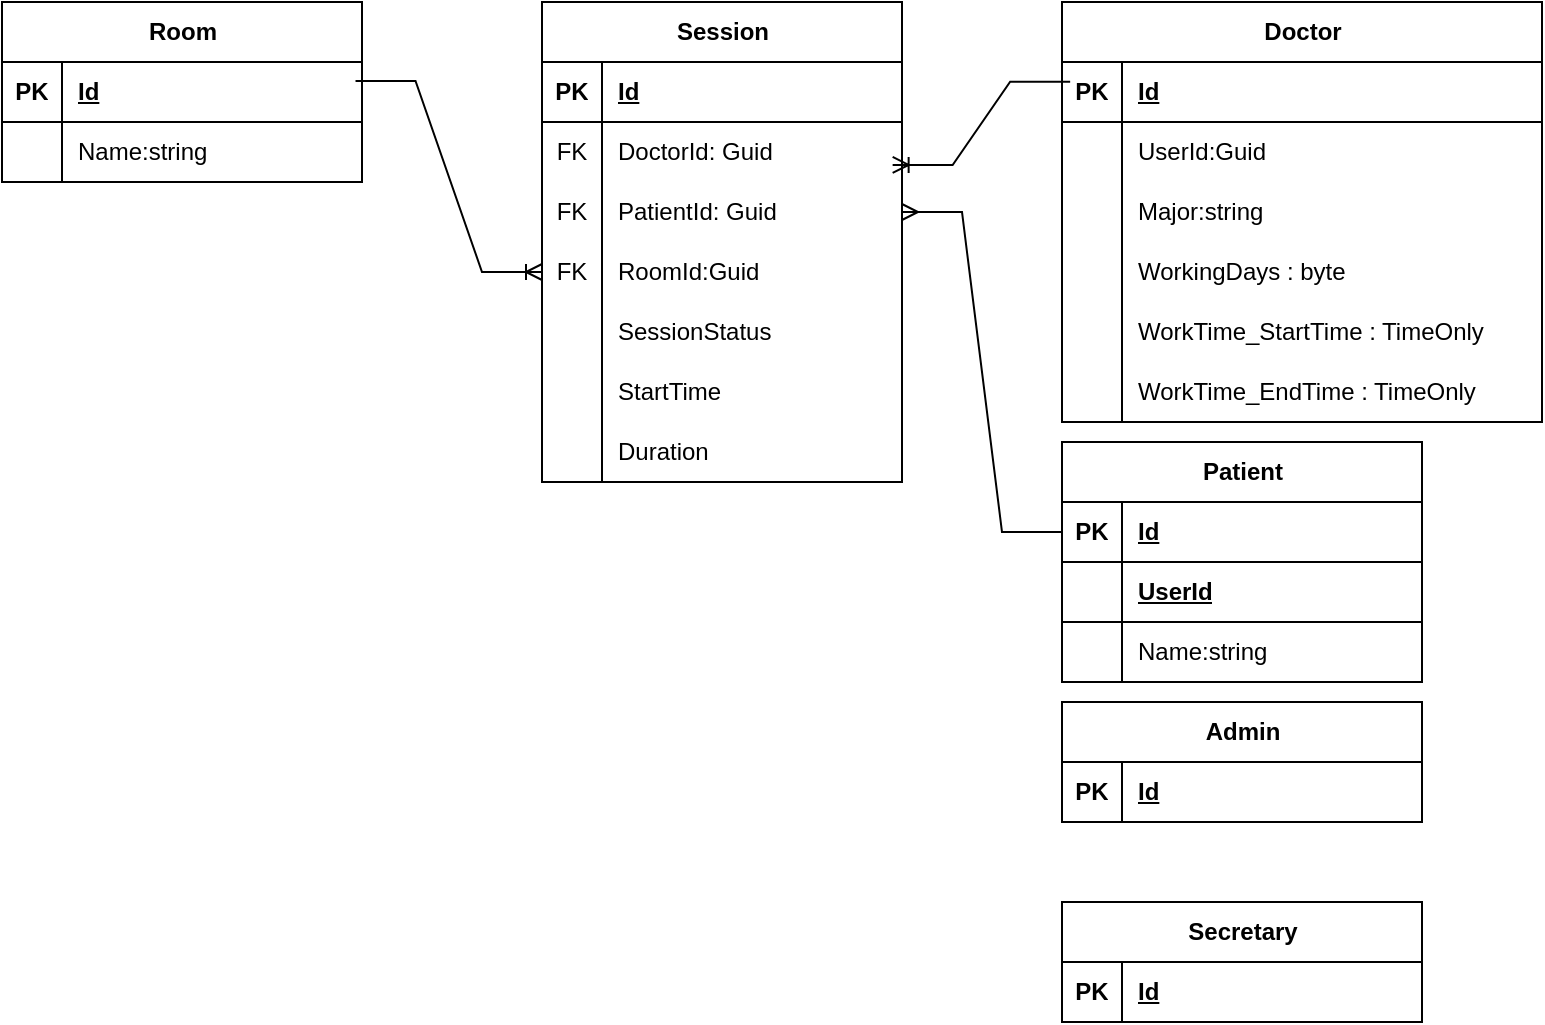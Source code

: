 <mxfile version="28.0.6">
  <diagram name="Page-1" id="rcyCrpjcyk5ADd6fXSJw">
    <mxGraphModel dx="2039" dy="601" grid="1" gridSize="10" guides="1" tooltips="1" connect="1" arrows="1" fold="1" page="1" pageScale="1" pageWidth="850" pageHeight="1100" math="0" shadow="0">
      <root>
        <mxCell id="0" />
        <mxCell id="1" parent="0" />
        <mxCell id="MzAJy9pqRmVcV1UiM8F_-1" value="Session" style="shape=table;startSize=30;container=1;collapsible=1;childLayout=tableLayout;fixedRows=1;rowLines=0;fontStyle=1;align=center;resizeLast=1;html=1;" parent="1" vertex="1">
          <mxGeometry x="260" y="210" width="180" height="240" as="geometry" />
        </mxCell>
        <mxCell id="MzAJy9pqRmVcV1UiM8F_-2" value="" style="shape=tableRow;horizontal=0;startSize=0;swimlaneHead=0;swimlaneBody=0;fillColor=none;collapsible=0;dropTarget=0;points=[[0,0.5],[1,0.5]];portConstraint=eastwest;top=0;left=0;right=0;bottom=1;" parent="MzAJy9pqRmVcV1UiM8F_-1" vertex="1">
          <mxGeometry y="30" width="180" height="30" as="geometry" />
        </mxCell>
        <mxCell id="MzAJy9pqRmVcV1UiM8F_-3" value="PK" style="shape=partialRectangle;connectable=0;fillColor=none;top=0;left=0;bottom=0;right=0;fontStyle=1;overflow=hidden;whiteSpace=wrap;html=1;" parent="MzAJy9pqRmVcV1UiM8F_-2" vertex="1">
          <mxGeometry width="30" height="30" as="geometry">
            <mxRectangle width="30" height="30" as="alternateBounds" />
          </mxGeometry>
        </mxCell>
        <mxCell id="MzAJy9pqRmVcV1UiM8F_-4" value="Id" style="shape=partialRectangle;connectable=0;fillColor=none;top=0;left=0;bottom=0;right=0;align=left;spacingLeft=6;fontStyle=5;overflow=hidden;whiteSpace=wrap;html=1;" parent="MzAJy9pqRmVcV1UiM8F_-2" vertex="1">
          <mxGeometry x="30" width="150" height="30" as="geometry">
            <mxRectangle width="150" height="30" as="alternateBounds" />
          </mxGeometry>
        </mxCell>
        <mxCell id="MzAJy9pqRmVcV1UiM8F_-5" value="" style="shape=tableRow;horizontal=0;startSize=0;swimlaneHead=0;swimlaneBody=0;fillColor=none;collapsible=0;dropTarget=0;points=[[0,0.5],[1,0.5]];portConstraint=eastwest;top=0;left=0;right=0;bottom=0;" parent="MzAJy9pqRmVcV1UiM8F_-1" vertex="1">
          <mxGeometry y="60" width="180" height="30" as="geometry" />
        </mxCell>
        <mxCell id="MzAJy9pqRmVcV1UiM8F_-6" value="FK" style="shape=partialRectangle;connectable=0;fillColor=none;top=0;left=0;bottom=0;right=0;editable=1;overflow=hidden;whiteSpace=wrap;html=1;" parent="MzAJy9pqRmVcV1UiM8F_-5" vertex="1">
          <mxGeometry width="30" height="30" as="geometry">
            <mxRectangle width="30" height="30" as="alternateBounds" />
          </mxGeometry>
        </mxCell>
        <mxCell id="MzAJy9pqRmVcV1UiM8F_-7" value="DoctorId: Guid" style="shape=partialRectangle;connectable=0;fillColor=none;top=0;left=0;bottom=0;right=0;align=left;spacingLeft=6;overflow=hidden;whiteSpace=wrap;html=1;" parent="MzAJy9pqRmVcV1UiM8F_-5" vertex="1">
          <mxGeometry x="30" width="150" height="30" as="geometry">
            <mxRectangle width="150" height="30" as="alternateBounds" />
          </mxGeometry>
        </mxCell>
        <mxCell id="MzAJy9pqRmVcV1UiM8F_-8" value="" style="shape=tableRow;horizontal=0;startSize=0;swimlaneHead=0;swimlaneBody=0;fillColor=none;collapsible=0;dropTarget=0;points=[[0,0.5],[1,0.5]];portConstraint=eastwest;top=0;left=0;right=0;bottom=0;" parent="MzAJy9pqRmVcV1UiM8F_-1" vertex="1">
          <mxGeometry y="90" width="180" height="30" as="geometry" />
        </mxCell>
        <mxCell id="MzAJy9pqRmVcV1UiM8F_-9" value="FK" style="shape=partialRectangle;connectable=0;fillColor=none;top=0;left=0;bottom=0;right=0;editable=1;overflow=hidden;whiteSpace=wrap;html=1;" parent="MzAJy9pqRmVcV1UiM8F_-8" vertex="1">
          <mxGeometry width="30" height="30" as="geometry">
            <mxRectangle width="30" height="30" as="alternateBounds" />
          </mxGeometry>
        </mxCell>
        <mxCell id="MzAJy9pqRmVcV1UiM8F_-10" value="PatientId: Guid" style="shape=partialRectangle;connectable=0;fillColor=none;top=0;left=0;bottom=0;right=0;align=left;spacingLeft=6;overflow=hidden;whiteSpace=wrap;html=1;" parent="MzAJy9pqRmVcV1UiM8F_-8" vertex="1">
          <mxGeometry x="30" width="150" height="30" as="geometry">
            <mxRectangle width="150" height="30" as="alternateBounds" />
          </mxGeometry>
        </mxCell>
        <mxCell id="MzAJy9pqRmVcV1UiM8F_-81" value="" style="shape=tableRow;horizontal=0;startSize=0;swimlaneHead=0;swimlaneBody=0;fillColor=none;collapsible=0;dropTarget=0;points=[[0,0.5],[1,0.5]];portConstraint=eastwest;top=0;left=0;right=0;bottom=0;" parent="MzAJy9pqRmVcV1UiM8F_-1" vertex="1">
          <mxGeometry y="120" width="180" height="30" as="geometry" />
        </mxCell>
        <mxCell id="MzAJy9pqRmVcV1UiM8F_-82" value="FK" style="shape=partialRectangle;connectable=0;fillColor=none;top=0;left=0;bottom=0;right=0;editable=1;overflow=hidden;whiteSpace=wrap;html=1;" parent="MzAJy9pqRmVcV1UiM8F_-81" vertex="1">
          <mxGeometry width="30" height="30" as="geometry">
            <mxRectangle width="30" height="30" as="alternateBounds" />
          </mxGeometry>
        </mxCell>
        <mxCell id="MzAJy9pqRmVcV1UiM8F_-83" value="RoomId:Guid" style="shape=partialRectangle;connectable=0;fillColor=none;top=0;left=0;bottom=0;right=0;align=left;spacingLeft=6;overflow=hidden;whiteSpace=wrap;html=1;" parent="MzAJy9pqRmVcV1UiM8F_-81" vertex="1">
          <mxGeometry x="30" width="150" height="30" as="geometry">
            <mxRectangle width="150" height="30" as="alternateBounds" />
          </mxGeometry>
        </mxCell>
        <mxCell id="MzAJy9pqRmVcV1UiM8F_-11" value="" style="shape=tableRow;horizontal=0;startSize=0;swimlaneHead=0;swimlaneBody=0;fillColor=none;collapsible=0;dropTarget=0;points=[[0,0.5],[1,0.5]];portConstraint=eastwest;top=0;left=0;right=0;bottom=0;" parent="MzAJy9pqRmVcV1UiM8F_-1" vertex="1">
          <mxGeometry y="150" width="180" height="30" as="geometry" />
        </mxCell>
        <mxCell id="MzAJy9pqRmVcV1UiM8F_-12" value="" style="shape=partialRectangle;connectable=0;fillColor=none;top=0;left=0;bottom=0;right=0;editable=1;overflow=hidden;whiteSpace=wrap;html=1;" parent="MzAJy9pqRmVcV1UiM8F_-11" vertex="1">
          <mxGeometry width="30" height="30" as="geometry">
            <mxRectangle width="30" height="30" as="alternateBounds" />
          </mxGeometry>
        </mxCell>
        <mxCell id="MzAJy9pqRmVcV1UiM8F_-13" value="SessionStatus" style="shape=partialRectangle;connectable=0;fillColor=none;top=0;left=0;bottom=0;right=0;align=left;spacingLeft=6;overflow=hidden;whiteSpace=wrap;html=1;" parent="MzAJy9pqRmVcV1UiM8F_-11" vertex="1">
          <mxGeometry x="30" width="150" height="30" as="geometry">
            <mxRectangle width="150" height="30" as="alternateBounds" />
          </mxGeometry>
        </mxCell>
        <mxCell id="MzAJy9pqRmVcV1UiM8F_-15" value="" style="shape=tableRow;horizontal=0;startSize=0;swimlaneHead=0;swimlaneBody=0;fillColor=none;collapsible=0;dropTarget=0;points=[[0,0.5],[1,0.5]];portConstraint=eastwest;top=0;left=0;right=0;bottom=0;" parent="MzAJy9pqRmVcV1UiM8F_-1" vertex="1">
          <mxGeometry y="180" width="180" height="30" as="geometry" />
        </mxCell>
        <mxCell id="MzAJy9pqRmVcV1UiM8F_-16" value="" style="shape=partialRectangle;connectable=0;fillColor=none;top=0;left=0;bottom=0;right=0;editable=1;overflow=hidden;whiteSpace=wrap;html=1;" parent="MzAJy9pqRmVcV1UiM8F_-15" vertex="1">
          <mxGeometry width="30" height="30" as="geometry">
            <mxRectangle width="30" height="30" as="alternateBounds" />
          </mxGeometry>
        </mxCell>
        <mxCell id="MzAJy9pqRmVcV1UiM8F_-17" value="StartTime" style="shape=partialRectangle;connectable=0;fillColor=none;top=0;left=0;bottom=0;right=0;align=left;spacingLeft=6;overflow=hidden;whiteSpace=wrap;html=1;" parent="MzAJy9pqRmVcV1UiM8F_-15" vertex="1">
          <mxGeometry x="30" width="150" height="30" as="geometry">
            <mxRectangle width="150" height="30" as="alternateBounds" />
          </mxGeometry>
        </mxCell>
        <mxCell id="MzAJy9pqRmVcV1UiM8F_-18" value="" style="shape=tableRow;horizontal=0;startSize=0;swimlaneHead=0;swimlaneBody=0;fillColor=none;collapsible=0;dropTarget=0;points=[[0,0.5],[1,0.5]];portConstraint=eastwest;top=0;left=0;right=0;bottom=0;" parent="MzAJy9pqRmVcV1UiM8F_-1" vertex="1">
          <mxGeometry y="210" width="180" height="30" as="geometry" />
        </mxCell>
        <mxCell id="MzAJy9pqRmVcV1UiM8F_-19" value="" style="shape=partialRectangle;connectable=0;fillColor=none;top=0;left=0;bottom=0;right=0;editable=1;overflow=hidden;whiteSpace=wrap;html=1;" parent="MzAJy9pqRmVcV1UiM8F_-18" vertex="1">
          <mxGeometry width="30" height="30" as="geometry">
            <mxRectangle width="30" height="30" as="alternateBounds" />
          </mxGeometry>
        </mxCell>
        <mxCell id="MzAJy9pqRmVcV1UiM8F_-20" value="Duration" style="shape=partialRectangle;connectable=0;fillColor=none;top=0;left=0;bottom=0;right=0;align=left;spacingLeft=6;overflow=hidden;whiteSpace=wrap;html=1;" parent="MzAJy9pqRmVcV1UiM8F_-18" vertex="1">
          <mxGeometry x="30" width="150" height="30" as="geometry">
            <mxRectangle width="150" height="30" as="alternateBounds" />
          </mxGeometry>
        </mxCell>
        <mxCell id="MzAJy9pqRmVcV1UiM8F_-21" value="Doctor" style="shape=table;startSize=30;container=1;collapsible=1;childLayout=tableLayout;fixedRows=1;rowLines=0;fontStyle=1;align=center;resizeLast=1;html=1;" parent="1" vertex="1">
          <mxGeometry x="520" y="210" width="240" height="210" as="geometry" />
        </mxCell>
        <mxCell id="MzAJy9pqRmVcV1UiM8F_-22" value="" style="shape=tableRow;horizontal=0;startSize=0;swimlaneHead=0;swimlaneBody=0;fillColor=none;collapsible=0;dropTarget=0;points=[[0,0.5],[1,0.5]];portConstraint=eastwest;top=0;left=0;right=0;bottom=1;" parent="MzAJy9pqRmVcV1UiM8F_-21" vertex="1">
          <mxGeometry y="30" width="240" height="30" as="geometry" />
        </mxCell>
        <mxCell id="MzAJy9pqRmVcV1UiM8F_-23" value="PK" style="shape=partialRectangle;connectable=0;fillColor=none;top=0;left=0;bottom=0;right=0;fontStyle=1;overflow=hidden;whiteSpace=wrap;html=1;" parent="MzAJy9pqRmVcV1UiM8F_-22" vertex="1">
          <mxGeometry width="30" height="30" as="geometry">
            <mxRectangle width="30" height="30" as="alternateBounds" />
          </mxGeometry>
        </mxCell>
        <mxCell id="MzAJy9pqRmVcV1UiM8F_-24" value="Id" style="shape=partialRectangle;connectable=0;fillColor=none;top=0;left=0;bottom=0;right=0;align=left;spacingLeft=6;fontStyle=5;overflow=hidden;whiteSpace=wrap;html=1;" parent="MzAJy9pqRmVcV1UiM8F_-22" vertex="1">
          <mxGeometry x="30" width="210" height="30" as="geometry">
            <mxRectangle width="210" height="30" as="alternateBounds" />
          </mxGeometry>
        </mxCell>
        <mxCell id="MzAJy9pqRmVcV1UiM8F_-25" value="" style="shape=tableRow;horizontal=0;startSize=0;swimlaneHead=0;swimlaneBody=0;fillColor=none;collapsible=0;dropTarget=0;points=[[0,0.5],[1,0.5]];portConstraint=eastwest;top=0;left=0;right=0;bottom=0;" parent="MzAJy9pqRmVcV1UiM8F_-21" vertex="1">
          <mxGeometry y="60" width="240" height="30" as="geometry" />
        </mxCell>
        <mxCell id="MzAJy9pqRmVcV1UiM8F_-26" value="" style="shape=partialRectangle;connectable=0;fillColor=none;top=0;left=0;bottom=0;right=0;editable=1;overflow=hidden;whiteSpace=wrap;html=1;" parent="MzAJy9pqRmVcV1UiM8F_-25" vertex="1">
          <mxGeometry width="30" height="30" as="geometry">
            <mxRectangle width="30" height="30" as="alternateBounds" />
          </mxGeometry>
        </mxCell>
        <mxCell id="MzAJy9pqRmVcV1UiM8F_-27" value="UserId:Guid" style="shape=partialRectangle;connectable=0;fillColor=none;top=0;left=0;bottom=0;right=0;align=left;spacingLeft=6;overflow=hidden;whiteSpace=wrap;html=1;" parent="MzAJy9pqRmVcV1UiM8F_-25" vertex="1">
          <mxGeometry x="30" width="210" height="30" as="geometry">
            <mxRectangle width="210" height="30" as="alternateBounds" />
          </mxGeometry>
        </mxCell>
        <mxCell id="q-_ZDTIuMT3xe9lkzo7n-5" value="" style="shape=tableRow;horizontal=0;startSize=0;swimlaneHead=0;swimlaneBody=0;fillColor=none;collapsible=0;dropTarget=0;points=[[0,0.5],[1,0.5]];portConstraint=eastwest;top=0;left=0;right=0;bottom=0;" vertex="1" parent="MzAJy9pqRmVcV1UiM8F_-21">
          <mxGeometry y="90" width="240" height="30" as="geometry" />
        </mxCell>
        <mxCell id="q-_ZDTIuMT3xe9lkzo7n-6" value="" style="shape=partialRectangle;connectable=0;fillColor=none;top=0;left=0;bottom=0;right=0;editable=1;overflow=hidden;whiteSpace=wrap;html=1;" vertex="1" parent="q-_ZDTIuMT3xe9lkzo7n-5">
          <mxGeometry width="30" height="30" as="geometry">
            <mxRectangle width="30" height="30" as="alternateBounds" />
          </mxGeometry>
        </mxCell>
        <mxCell id="q-_ZDTIuMT3xe9lkzo7n-7" value="Major:string" style="shape=partialRectangle;connectable=0;fillColor=none;top=0;left=0;bottom=0;right=0;align=left;spacingLeft=6;overflow=hidden;whiteSpace=wrap;html=1;" vertex="1" parent="q-_ZDTIuMT3xe9lkzo7n-5">
          <mxGeometry x="30" width="210" height="30" as="geometry">
            <mxRectangle width="210" height="30" as="alternateBounds" />
          </mxGeometry>
        </mxCell>
        <mxCell id="MzAJy9pqRmVcV1UiM8F_-28" value="" style="shape=tableRow;horizontal=0;startSize=0;swimlaneHead=0;swimlaneBody=0;fillColor=none;collapsible=0;dropTarget=0;points=[[0,0.5],[1,0.5]];portConstraint=eastwest;top=0;left=0;right=0;bottom=0;" parent="MzAJy9pqRmVcV1UiM8F_-21" vertex="1">
          <mxGeometry y="120" width="240" height="30" as="geometry" />
        </mxCell>
        <mxCell id="MzAJy9pqRmVcV1UiM8F_-29" value="" style="shape=partialRectangle;connectable=0;fillColor=none;top=0;left=0;bottom=0;right=0;editable=1;overflow=hidden;whiteSpace=wrap;html=1;" parent="MzAJy9pqRmVcV1UiM8F_-28" vertex="1">
          <mxGeometry width="30" height="30" as="geometry">
            <mxRectangle width="30" height="30" as="alternateBounds" />
          </mxGeometry>
        </mxCell>
        <mxCell id="MzAJy9pqRmVcV1UiM8F_-30" value="WorkingDays : byte" style="shape=partialRectangle;connectable=0;fillColor=none;top=0;left=0;bottom=0;right=0;align=left;spacingLeft=6;overflow=hidden;whiteSpace=wrap;html=1;" parent="MzAJy9pqRmVcV1UiM8F_-28" vertex="1">
          <mxGeometry x="30" width="210" height="30" as="geometry">
            <mxRectangle width="210" height="30" as="alternateBounds" />
          </mxGeometry>
        </mxCell>
        <mxCell id="MzAJy9pqRmVcV1UiM8F_-31" value="" style="shape=tableRow;horizontal=0;startSize=0;swimlaneHead=0;swimlaneBody=0;fillColor=none;collapsible=0;dropTarget=0;points=[[0,0.5],[1,0.5]];portConstraint=eastwest;top=0;left=0;right=0;bottom=0;" parent="MzAJy9pqRmVcV1UiM8F_-21" vertex="1">
          <mxGeometry y="150" width="240" height="30" as="geometry" />
        </mxCell>
        <mxCell id="MzAJy9pqRmVcV1UiM8F_-32" value="" style="shape=partialRectangle;connectable=0;fillColor=none;top=0;left=0;bottom=0;right=0;editable=1;overflow=hidden;whiteSpace=wrap;html=1;" parent="MzAJy9pqRmVcV1UiM8F_-31" vertex="1">
          <mxGeometry width="30" height="30" as="geometry">
            <mxRectangle width="30" height="30" as="alternateBounds" />
          </mxGeometry>
        </mxCell>
        <mxCell id="MzAJy9pqRmVcV1UiM8F_-33" value="WorkTime_StartTime : TimeOnly" style="shape=partialRectangle;connectable=0;fillColor=none;top=0;left=0;bottom=0;right=0;align=left;spacingLeft=6;overflow=hidden;whiteSpace=wrap;html=1;" parent="MzAJy9pqRmVcV1UiM8F_-31" vertex="1">
          <mxGeometry x="30" width="210" height="30" as="geometry">
            <mxRectangle width="210" height="30" as="alternateBounds" />
          </mxGeometry>
        </mxCell>
        <mxCell id="MzAJy9pqRmVcV1UiM8F_-43" value="" style="shape=tableRow;horizontal=0;startSize=0;swimlaneHead=0;swimlaneBody=0;fillColor=none;collapsible=0;dropTarget=0;points=[[0,0.5],[1,0.5]];portConstraint=eastwest;top=0;left=0;right=0;bottom=0;" parent="MzAJy9pqRmVcV1UiM8F_-21" vertex="1">
          <mxGeometry y="180" width="240" height="30" as="geometry" />
        </mxCell>
        <mxCell id="MzAJy9pqRmVcV1UiM8F_-44" value="" style="shape=partialRectangle;connectable=0;fillColor=none;top=0;left=0;bottom=0;right=0;editable=1;overflow=hidden;whiteSpace=wrap;html=1;" parent="MzAJy9pqRmVcV1UiM8F_-43" vertex="1">
          <mxGeometry width="30" height="30" as="geometry">
            <mxRectangle width="30" height="30" as="alternateBounds" />
          </mxGeometry>
        </mxCell>
        <mxCell id="MzAJy9pqRmVcV1UiM8F_-45" value="WorkTime_EndTime : TimeOnly" style="shape=partialRectangle;connectable=0;fillColor=none;top=0;left=0;bottom=0;right=0;align=left;spacingLeft=6;overflow=hidden;whiteSpace=wrap;html=1;" parent="MzAJy9pqRmVcV1UiM8F_-43" vertex="1">
          <mxGeometry x="30" width="210" height="30" as="geometry">
            <mxRectangle width="210" height="30" as="alternateBounds" />
          </mxGeometry>
        </mxCell>
        <mxCell id="MzAJy9pqRmVcV1UiM8F_-47" value="Room" style="shape=table;startSize=30;container=1;collapsible=1;childLayout=tableLayout;fixedRows=1;rowLines=0;fontStyle=1;align=center;resizeLast=1;html=1;" parent="1" vertex="1">
          <mxGeometry x="-10" y="210" width="180" height="90" as="geometry" />
        </mxCell>
        <mxCell id="MzAJy9pqRmVcV1UiM8F_-48" value="" style="shape=tableRow;horizontal=0;startSize=0;swimlaneHead=0;swimlaneBody=0;fillColor=none;collapsible=0;dropTarget=0;points=[[0,0.5],[1,0.5]];portConstraint=eastwest;top=0;left=0;right=0;bottom=1;" parent="MzAJy9pqRmVcV1UiM8F_-47" vertex="1">
          <mxGeometry y="30" width="180" height="30" as="geometry" />
        </mxCell>
        <mxCell id="MzAJy9pqRmVcV1UiM8F_-49" value="PK" style="shape=partialRectangle;connectable=0;fillColor=none;top=0;left=0;bottom=0;right=0;fontStyle=1;overflow=hidden;whiteSpace=wrap;html=1;" parent="MzAJy9pqRmVcV1UiM8F_-48" vertex="1">
          <mxGeometry width="30" height="30" as="geometry">
            <mxRectangle width="30" height="30" as="alternateBounds" />
          </mxGeometry>
        </mxCell>
        <mxCell id="MzAJy9pqRmVcV1UiM8F_-50" value="Id" style="shape=partialRectangle;connectable=0;fillColor=none;top=0;left=0;bottom=0;right=0;align=left;spacingLeft=6;fontStyle=5;overflow=hidden;whiteSpace=wrap;html=1;" parent="MzAJy9pqRmVcV1UiM8F_-48" vertex="1">
          <mxGeometry x="30" width="150" height="30" as="geometry">
            <mxRectangle width="150" height="30" as="alternateBounds" />
          </mxGeometry>
        </mxCell>
        <mxCell id="MzAJy9pqRmVcV1UiM8F_-51" value="" style="shape=tableRow;horizontal=0;startSize=0;swimlaneHead=0;swimlaneBody=0;fillColor=none;collapsible=0;dropTarget=0;points=[[0,0.5],[1,0.5]];portConstraint=eastwest;top=0;left=0;right=0;bottom=0;" parent="MzAJy9pqRmVcV1UiM8F_-47" vertex="1">
          <mxGeometry y="60" width="180" height="30" as="geometry" />
        </mxCell>
        <mxCell id="MzAJy9pqRmVcV1UiM8F_-52" value="" style="shape=partialRectangle;connectable=0;fillColor=none;top=0;left=0;bottom=0;right=0;editable=1;overflow=hidden;whiteSpace=wrap;html=1;" parent="MzAJy9pqRmVcV1UiM8F_-51" vertex="1">
          <mxGeometry width="30" height="30" as="geometry">
            <mxRectangle width="30" height="30" as="alternateBounds" />
          </mxGeometry>
        </mxCell>
        <mxCell id="MzAJy9pqRmVcV1UiM8F_-53" value="Name:string" style="shape=partialRectangle;connectable=0;fillColor=none;top=0;left=0;bottom=0;right=0;align=left;spacingLeft=6;overflow=hidden;whiteSpace=wrap;html=1;" parent="MzAJy9pqRmVcV1UiM8F_-51" vertex="1">
          <mxGeometry x="30" width="150" height="30" as="geometry">
            <mxRectangle width="150" height="30" as="alternateBounds" />
          </mxGeometry>
        </mxCell>
        <mxCell id="MzAJy9pqRmVcV1UiM8F_-80" value="" style="edgeStyle=entityRelationEdgeStyle;fontSize=12;html=1;endArrow=ERoneToMany;rounded=0;exitX=0.017;exitY=0.329;exitDx=0;exitDy=0;exitPerimeter=0;entryX=0.974;entryY=0.716;entryDx=0;entryDy=0;entryPerimeter=0;" parent="1" source="MzAJy9pqRmVcV1UiM8F_-22" target="MzAJy9pqRmVcV1UiM8F_-5" edge="1">
          <mxGeometry width="100" height="100" relative="1" as="geometry">
            <mxPoint x="490" y="330" as="sourcePoint" />
            <mxPoint x="480" y="360" as="targetPoint" />
            <Array as="points">
              <mxPoint x="480" y="270" />
            </Array>
          </mxGeometry>
        </mxCell>
        <mxCell id="MzAJy9pqRmVcV1UiM8F_-84" value="" style="edgeStyle=entityRelationEdgeStyle;fontSize=12;html=1;endArrow=ERoneToMany;rounded=0;exitX=0.982;exitY=0.317;exitDx=0;exitDy=0;exitPerimeter=0;" parent="1" source="MzAJy9pqRmVcV1UiM8F_-48" target="MzAJy9pqRmVcV1UiM8F_-81" edge="1">
          <mxGeometry width="100" height="100" relative="1" as="geometry">
            <mxPoint x="260.0" y="203.15" as="sourcePoint" />
            <mxPoint x="164.6" y="110.0" as="targetPoint" />
            <Array as="points">
              <mxPoint x="262.66" y="23.58" />
              <mxPoint x="260" y="345" />
            </Array>
          </mxGeometry>
        </mxCell>
        <mxCell id="MzAJy9pqRmVcV1UiM8F_-85" value="Patient" style="shape=table;startSize=30;container=1;collapsible=1;childLayout=tableLayout;fixedRows=1;rowLines=0;fontStyle=1;align=center;resizeLast=1;html=1;" parent="1" vertex="1">
          <mxGeometry x="520" y="430" width="180" height="120" as="geometry" />
        </mxCell>
        <mxCell id="MzAJy9pqRmVcV1UiM8F_-86" value="" style="shape=tableRow;horizontal=0;startSize=0;swimlaneHead=0;swimlaneBody=0;fillColor=none;collapsible=0;dropTarget=0;points=[[0,0.5],[1,0.5]];portConstraint=eastwest;top=0;left=0;right=0;bottom=1;" parent="MzAJy9pqRmVcV1UiM8F_-85" vertex="1">
          <mxGeometry y="30" width="180" height="30" as="geometry" />
        </mxCell>
        <mxCell id="MzAJy9pqRmVcV1UiM8F_-87" value="PK" style="shape=partialRectangle;connectable=0;fillColor=none;top=0;left=0;bottom=0;right=0;fontStyle=1;overflow=hidden;whiteSpace=wrap;html=1;" parent="MzAJy9pqRmVcV1UiM8F_-86" vertex="1">
          <mxGeometry width="30" height="30" as="geometry">
            <mxRectangle width="30" height="30" as="alternateBounds" />
          </mxGeometry>
        </mxCell>
        <mxCell id="MzAJy9pqRmVcV1UiM8F_-88" value="Id" style="shape=partialRectangle;connectable=0;fillColor=none;top=0;left=0;bottom=0;right=0;align=left;spacingLeft=6;fontStyle=5;overflow=hidden;whiteSpace=wrap;html=1;" parent="MzAJy9pqRmVcV1UiM8F_-86" vertex="1">
          <mxGeometry x="30" width="150" height="30" as="geometry">
            <mxRectangle width="150" height="30" as="alternateBounds" />
          </mxGeometry>
        </mxCell>
        <mxCell id="q-_ZDTIuMT3xe9lkzo7n-8" value="" style="shape=tableRow;horizontal=0;startSize=0;swimlaneHead=0;swimlaneBody=0;fillColor=none;collapsible=0;dropTarget=0;points=[[0,0.5],[1,0.5]];portConstraint=eastwest;top=0;left=0;right=0;bottom=1;" vertex="1" parent="MzAJy9pqRmVcV1UiM8F_-85">
          <mxGeometry y="60" width="180" height="30" as="geometry" />
        </mxCell>
        <mxCell id="q-_ZDTIuMT3xe9lkzo7n-9" value="" style="shape=partialRectangle;connectable=0;fillColor=none;top=0;left=0;bottom=0;right=0;fontStyle=1;overflow=hidden;whiteSpace=wrap;html=1;" vertex="1" parent="q-_ZDTIuMT3xe9lkzo7n-8">
          <mxGeometry width="30" height="30" as="geometry">
            <mxRectangle width="30" height="30" as="alternateBounds" />
          </mxGeometry>
        </mxCell>
        <mxCell id="q-_ZDTIuMT3xe9lkzo7n-10" value="UserId" style="shape=partialRectangle;connectable=0;fillColor=none;top=0;left=0;bottom=0;right=0;align=left;spacingLeft=6;fontStyle=5;overflow=hidden;whiteSpace=wrap;html=1;" vertex="1" parent="q-_ZDTIuMT3xe9lkzo7n-8">
          <mxGeometry x="30" width="150" height="30" as="geometry">
            <mxRectangle width="150" height="30" as="alternateBounds" />
          </mxGeometry>
        </mxCell>
        <mxCell id="MzAJy9pqRmVcV1UiM8F_-89" value="" style="shape=tableRow;horizontal=0;startSize=0;swimlaneHead=0;swimlaneBody=0;fillColor=none;collapsible=0;dropTarget=0;points=[[0,0.5],[1,0.5]];portConstraint=eastwest;top=0;left=0;right=0;bottom=0;" parent="MzAJy9pqRmVcV1UiM8F_-85" vertex="1">
          <mxGeometry y="90" width="180" height="30" as="geometry" />
        </mxCell>
        <mxCell id="MzAJy9pqRmVcV1UiM8F_-90" value="" style="shape=partialRectangle;connectable=0;fillColor=none;top=0;left=0;bottom=0;right=0;editable=1;overflow=hidden;whiteSpace=wrap;html=1;" parent="MzAJy9pqRmVcV1UiM8F_-89" vertex="1">
          <mxGeometry width="30" height="30" as="geometry">
            <mxRectangle width="30" height="30" as="alternateBounds" />
          </mxGeometry>
        </mxCell>
        <mxCell id="MzAJy9pqRmVcV1UiM8F_-91" value="Name:string" style="shape=partialRectangle;connectable=0;fillColor=none;top=0;left=0;bottom=0;right=0;align=left;spacingLeft=6;overflow=hidden;whiteSpace=wrap;html=1;" parent="MzAJy9pqRmVcV1UiM8F_-89" vertex="1">
          <mxGeometry x="30" width="150" height="30" as="geometry">
            <mxRectangle width="150" height="30" as="alternateBounds" />
          </mxGeometry>
        </mxCell>
        <mxCell id="MzAJy9pqRmVcV1UiM8F_-112" value="" style="edgeStyle=entityRelationEdgeStyle;fontSize=12;html=1;endArrow=ERmany;rounded=0;" parent="1" source="MzAJy9pqRmVcV1UiM8F_-86" target="MzAJy9pqRmVcV1UiM8F_-8" edge="1">
          <mxGeometry width="100" height="100" relative="1" as="geometry">
            <mxPoint x="425" y="500" as="sourcePoint" />
            <mxPoint x="525" y="400" as="targetPoint" />
          </mxGeometry>
        </mxCell>
        <mxCell id="MzAJy9pqRmVcV1UiM8F_-116" value="Admin" style="shape=table;startSize=30;container=1;collapsible=1;childLayout=tableLayout;fixedRows=1;rowLines=0;fontStyle=1;align=center;resizeLast=1;html=1;" parent="1" vertex="1">
          <mxGeometry x="520" y="560" width="180" height="60" as="geometry" />
        </mxCell>
        <mxCell id="MzAJy9pqRmVcV1UiM8F_-117" value="" style="shape=tableRow;horizontal=0;startSize=0;swimlaneHead=0;swimlaneBody=0;fillColor=none;collapsible=0;dropTarget=0;points=[[0,0.5],[1,0.5]];portConstraint=eastwest;top=0;left=0;right=0;bottom=1;" parent="MzAJy9pqRmVcV1UiM8F_-116" vertex="1">
          <mxGeometry y="30" width="180" height="30" as="geometry" />
        </mxCell>
        <mxCell id="MzAJy9pqRmVcV1UiM8F_-118" value="PK" style="shape=partialRectangle;connectable=0;fillColor=none;top=0;left=0;bottom=0;right=0;fontStyle=1;overflow=hidden;whiteSpace=wrap;html=1;" parent="MzAJy9pqRmVcV1UiM8F_-117" vertex="1">
          <mxGeometry width="30" height="30" as="geometry">
            <mxRectangle width="30" height="30" as="alternateBounds" />
          </mxGeometry>
        </mxCell>
        <mxCell id="MzAJy9pqRmVcV1UiM8F_-119" value="Id" style="shape=partialRectangle;connectable=0;fillColor=none;top=0;left=0;bottom=0;right=0;align=left;spacingLeft=6;fontStyle=5;overflow=hidden;whiteSpace=wrap;html=1;" parent="MzAJy9pqRmVcV1UiM8F_-117" vertex="1">
          <mxGeometry x="30" width="150" height="30" as="geometry">
            <mxRectangle width="150" height="30" as="alternateBounds" />
          </mxGeometry>
        </mxCell>
        <mxCell id="q-_ZDTIuMT3xe9lkzo7n-1" value="Secretary" style="shape=table;startSize=30;container=1;collapsible=1;childLayout=tableLayout;fixedRows=1;rowLines=0;fontStyle=1;align=center;resizeLast=1;html=1;" vertex="1" parent="1">
          <mxGeometry x="520" y="660" width="180" height="60" as="geometry" />
        </mxCell>
        <mxCell id="q-_ZDTIuMT3xe9lkzo7n-2" value="" style="shape=tableRow;horizontal=0;startSize=0;swimlaneHead=0;swimlaneBody=0;fillColor=none;collapsible=0;dropTarget=0;points=[[0,0.5],[1,0.5]];portConstraint=eastwest;top=0;left=0;right=0;bottom=1;" vertex="1" parent="q-_ZDTIuMT3xe9lkzo7n-1">
          <mxGeometry y="30" width="180" height="30" as="geometry" />
        </mxCell>
        <mxCell id="q-_ZDTIuMT3xe9lkzo7n-3" value="PK" style="shape=partialRectangle;connectable=0;fillColor=none;top=0;left=0;bottom=0;right=0;fontStyle=1;overflow=hidden;whiteSpace=wrap;html=1;" vertex="1" parent="q-_ZDTIuMT3xe9lkzo7n-2">
          <mxGeometry width="30" height="30" as="geometry">
            <mxRectangle width="30" height="30" as="alternateBounds" />
          </mxGeometry>
        </mxCell>
        <mxCell id="q-_ZDTIuMT3xe9lkzo7n-4" value="Id" style="shape=partialRectangle;connectable=0;fillColor=none;top=0;left=0;bottom=0;right=0;align=left;spacingLeft=6;fontStyle=5;overflow=hidden;whiteSpace=wrap;html=1;" vertex="1" parent="q-_ZDTIuMT3xe9lkzo7n-2">
          <mxGeometry x="30" width="150" height="30" as="geometry">
            <mxRectangle width="150" height="30" as="alternateBounds" />
          </mxGeometry>
        </mxCell>
      </root>
    </mxGraphModel>
  </diagram>
</mxfile>
